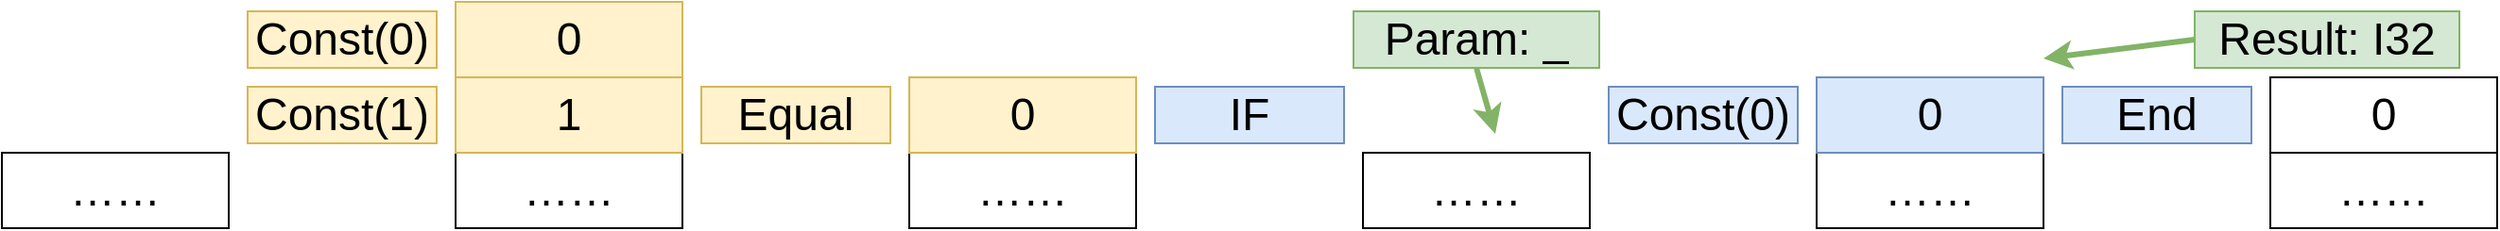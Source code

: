 <mxfile version="24.1.0" type="device">
  <diagram name="第 1 页" id="p2l52gaC6FdARTDo-5BS">
    <mxGraphModel dx="1026" dy="653" grid="1" gridSize="10" guides="1" tooltips="1" connect="1" arrows="1" fold="1" page="1" pageScale="1" pageWidth="1600" pageHeight="1200" math="0" shadow="0">
      <root>
        <mxCell id="0" />
        <mxCell id="1" parent="0" />
        <mxCell id="Wzhomw82JEuqXSCW09Dh-1" value="……" style="rounded=0;whiteSpace=wrap;html=1;fontSize=24;" parent="1" vertex="1">
          <mxGeometry x="360" y="320" width="120" height="40" as="geometry" />
        </mxCell>
        <mxCell id="Wzhomw82JEuqXSCW09Dh-3" value="Const(1)" style="text;html=1;align=center;verticalAlign=middle;whiteSpace=wrap;rounded=0;fontSize=24;fillColor=#fff2cc;strokeColor=#d6b656;" parent="1" vertex="1">
          <mxGeometry x="250" y="285" width="100" height="30" as="geometry" />
        </mxCell>
        <mxCell id="Wzhomw82JEuqXSCW09Dh-4" value="1" style="rounded=0;whiteSpace=wrap;html=1;fontSize=24;fillColor=#fff2cc;strokeColor=#d6b656;" parent="1" vertex="1">
          <mxGeometry x="360" y="280" width="120" height="40" as="geometry" />
        </mxCell>
        <mxCell id="Wzhomw82JEuqXSCW09Dh-5" value="……" style="rounded=0;whiteSpace=wrap;html=1;fontSize=24;" parent="1" vertex="1">
          <mxGeometry x="600" y="320" width="120" height="40" as="geometry" />
        </mxCell>
        <mxCell id="Wzhomw82JEuqXSCW09Dh-6" value="Const(0)" style="text;html=1;align=center;verticalAlign=middle;whiteSpace=wrap;rounded=0;fontSize=24;fillColor=#fff2cc;strokeColor=#d6b656;" parent="1" vertex="1">
          <mxGeometry x="250" y="245" width="100" height="30" as="geometry" />
        </mxCell>
        <mxCell id="Wzhomw82JEuqXSCW09Dh-7" value="0" style="rounded=0;whiteSpace=wrap;html=1;fontSize=24;fillColor=#fff2cc;strokeColor=#d6b656;" parent="1" vertex="1">
          <mxGeometry x="600" y="280" width="120" height="40" as="geometry" />
        </mxCell>
        <mxCell id="Wzhomw82JEuqXSCW09Dh-9" value="……" style="rounded=0;whiteSpace=wrap;html=1;fontSize=24;" parent="1" vertex="1">
          <mxGeometry x="840" y="320" width="120" height="40" as="geometry" />
        </mxCell>
        <mxCell id="Wzhomw82JEuqXSCW09Dh-12" value="……" style="rounded=0;whiteSpace=wrap;html=1;fontSize=24;" parent="1" vertex="1">
          <mxGeometry x="120" y="320" width="120" height="40" as="geometry" />
        </mxCell>
        <mxCell id="dr9GDVEPIgReNTfdjwF9-1" value="0" style="rounded=0;whiteSpace=wrap;html=1;fontSize=24;fillColor=#fff2cc;strokeColor=#d6b656;" vertex="1" parent="1">
          <mxGeometry x="360" y="240" width="120" height="40" as="geometry" />
        </mxCell>
        <mxCell id="dr9GDVEPIgReNTfdjwF9-2" value="Equal" style="text;html=1;align=center;verticalAlign=middle;whiteSpace=wrap;rounded=0;fontSize=24;fillColor=#fff2cc;strokeColor=#d6b656;" vertex="1" parent="1">
          <mxGeometry x="490" y="285" width="100" height="30" as="geometry" />
        </mxCell>
        <mxCell id="dr9GDVEPIgReNTfdjwF9-3" value="IF" style="text;html=1;align=center;verticalAlign=middle;whiteSpace=wrap;rounded=0;fontSize=24;fillColor=#dae8fc;strokeColor=#6c8ebf;" vertex="1" parent="1">
          <mxGeometry x="730" y="285" width="100" height="30" as="geometry" />
        </mxCell>
        <mxCell id="dr9GDVEPIgReNTfdjwF9-4" value="……" style="rounded=0;whiteSpace=wrap;html=1;fontSize=24;" vertex="1" parent="1">
          <mxGeometry x="1080" y="320" width="120" height="40" as="geometry" />
        </mxCell>
        <mxCell id="dr9GDVEPIgReNTfdjwF9-5" value="Const(0)" style="text;html=1;align=center;verticalAlign=middle;whiteSpace=wrap;rounded=0;fontSize=24;fillColor=#dae8fc;strokeColor=#6c8ebf;" vertex="1" parent="1">
          <mxGeometry x="970" y="285" width="100" height="30" as="geometry" />
        </mxCell>
        <mxCell id="dr9GDVEPIgReNTfdjwF9-6" value="0" style="rounded=0;whiteSpace=wrap;html=1;fontSize=24;fillColor=#dae8fc;strokeColor=#6c8ebf;" vertex="1" parent="1">
          <mxGeometry x="1080" y="280" width="120" height="40" as="geometry" />
        </mxCell>
        <mxCell id="dr9GDVEPIgReNTfdjwF9-7" value="End" style="text;html=1;align=center;verticalAlign=middle;whiteSpace=wrap;rounded=0;fontSize=24;fillColor=#dae8fc;strokeColor=#6c8ebf;" vertex="1" parent="1">
          <mxGeometry x="1210" y="285" width="100" height="30" as="geometry" />
        </mxCell>
        <mxCell id="dr9GDVEPIgReNTfdjwF9-8" value="" style="endArrow=classic;html=1;rounded=0;strokeWidth=3;exitX=0;exitY=0.5;exitDx=0;exitDy=0;fillColor=#d5e8d4;strokeColor=#82b366;" edge="1" parent="1" source="dr9GDVEPIgReNTfdjwF9-9">
          <mxGeometry width="50" height="50" relative="1" as="geometry">
            <mxPoint x="1280" y="250" as="sourcePoint" />
            <mxPoint x="1200" y="270" as="targetPoint" />
          </mxGeometry>
        </mxCell>
        <mxCell id="dr9GDVEPIgReNTfdjwF9-9" value="Result: I32" style="text;html=1;align=center;verticalAlign=middle;whiteSpace=wrap;rounded=0;fontSize=24;fillColor=#d5e8d4;strokeColor=#82b366;" vertex="1" parent="1">
          <mxGeometry x="1280" y="245" width="140" height="30" as="geometry" />
        </mxCell>
        <mxCell id="dr9GDVEPIgReNTfdjwF9-11" value="" style="endArrow=classic;html=1;rounded=0;strokeWidth=3;exitX=0.5;exitY=1;exitDx=0;exitDy=0;fillColor=#d5e8d4;strokeColor=#82b366;" edge="1" parent="1" source="dr9GDVEPIgReNTfdjwF9-12">
          <mxGeometry width="50" height="50" relative="1" as="geometry">
            <mxPoint x="850" y="245" as="sourcePoint" />
            <mxPoint x="910" y="310" as="targetPoint" />
          </mxGeometry>
        </mxCell>
        <mxCell id="dr9GDVEPIgReNTfdjwF9-12" value="Param: _" style="text;html=1;align=center;verticalAlign=middle;whiteSpace=wrap;rounded=0;fontSize=24;fillColor=#d5e8d4;strokeColor=#82b366;" vertex="1" parent="1">
          <mxGeometry x="835" y="245" width="130" height="30" as="geometry" />
        </mxCell>
        <mxCell id="dr9GDVEPIgReNTfdjwF9-13" value="……" style="rounded=0;whiteSpace=wrap;html=1;fontSize=24;" vertex="1" parent="1">
          <mxGeometry x="1320" y="320" width="120" height="40" as="geometry" />
        </mxCell>
        <mxCell id="dr9GDVEPIgReNTfdjwF9-14" value="0" style="rounded=0;whiteSpace=wrap;html=1;fontSize=24;" vertex="1" parent="1">
          <mxGeometry x="1320" y="280" width="120" height="40" as="geometry" />
        </mxCell>
      </root>
    </mxGraphModel>
  </diagram>
</mxfile>
